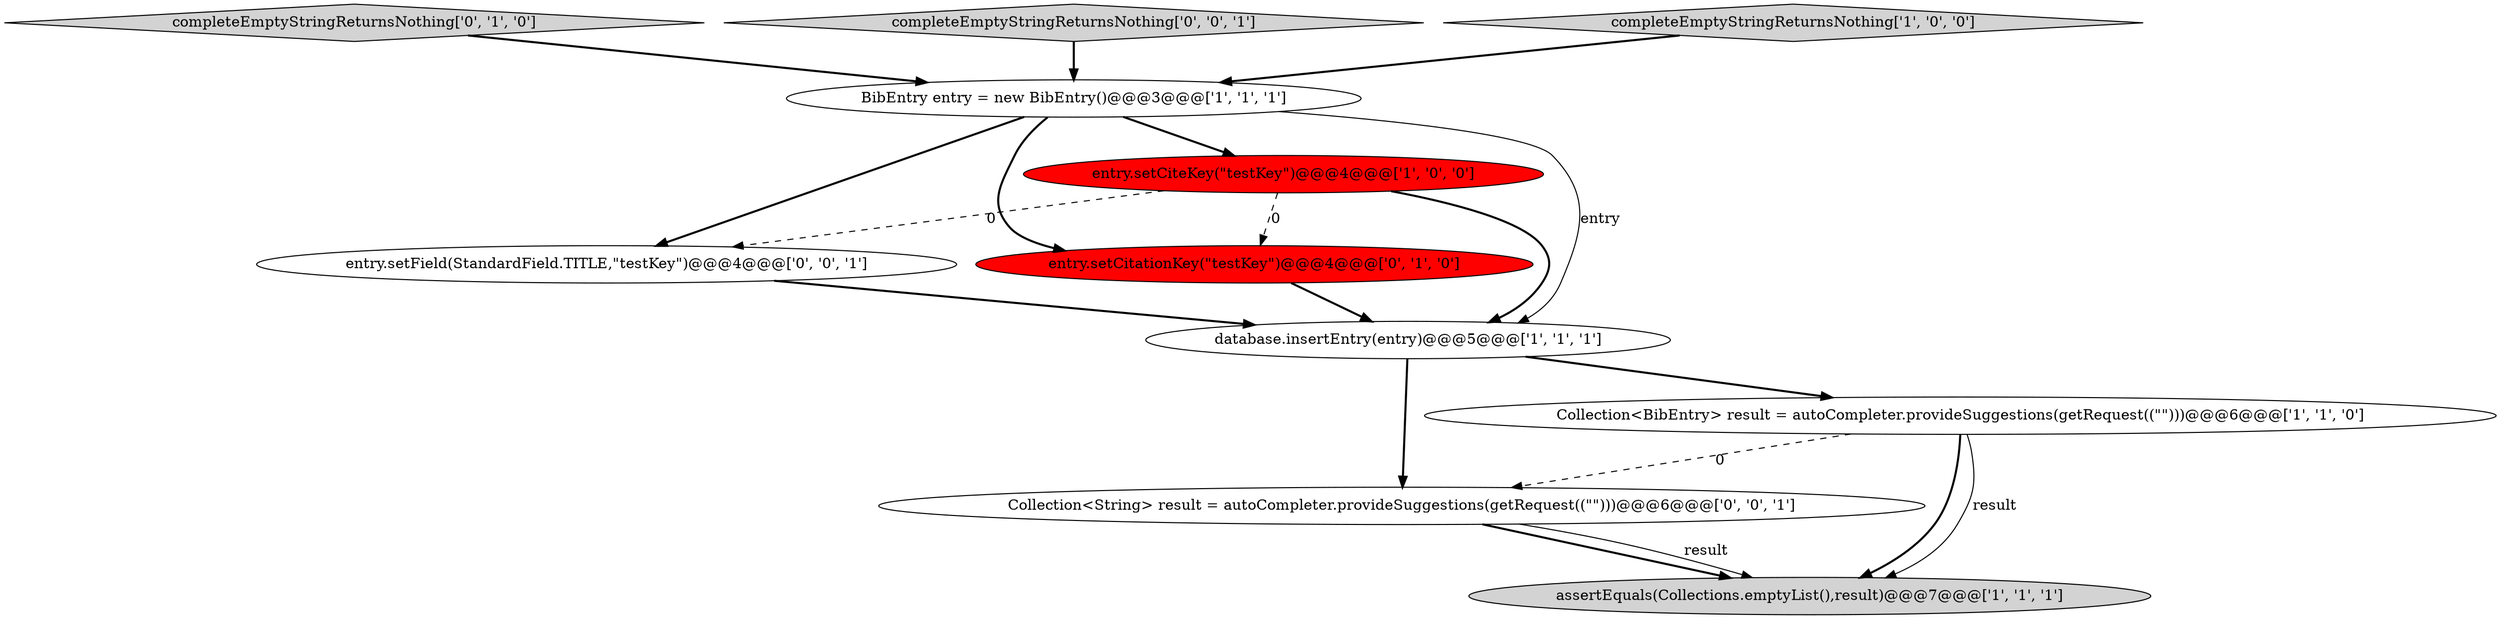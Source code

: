 digraph {
7 [style = filled, label = "completeEmptyStringReturnsNothing['0', '1', '0']", fillcolor = lightgray, shape = diamond image = "AAA0AAABBB2BBB"];
3 [style = filled, label = "assertEquals(Collections.emptyList(),result)@@@7@@@['1', '1', '1']", fillcolor = lightgray, shape = ellipse image = "AAA0AAABBB1BBB"];
0 [style = filled, label = "Collection<BibEntry> result = autoCompleter.provideSuggestions(getRequest((\"\")))@@@6@@@['1', '1', '0']", fillcolor = white, shape = ellipse image = "AAA0AAABBB1BBB"];
4 [style = filled, label = "entry.setCiteKey(\"testKey\")@@@4@@@['1', '0', '0']", fillcolor = red, shape = ellipse image = "AAA1AAABBB1BBB"];
10 [style = filled, label = "entry.setField(StandardField.TITLE,\"testKey\")@@@4@@@['0', '0', '1']", fillcolor = white, shape = ellipse image = "AAA0AAABBB3BBB"];
6 [style = filled, label = "entry.setCitationKey(\"testKey\")@@@4@@@['0', '1', '0']", fillcolor = red, shape = ellipse image = "AAA1AAABBB2BBB"];
2 [style = filled, label = "database.insertEntry(entry)@@@5@@@['1', '1', '1']", fillcolor = white, shape = ellipse image = "AAA0AAABBB1BBB"];
8 [style = filled, label = "completeEmptyStringReturnsNothing['0', '0', '1']", fillcolor = lightgray, shape = diamond image = "AAA0AAABBB3BBB"];
1 [style = filled, label = "BibEntry entry = new BibEntry()@@@3@@@['1', '1', '1']", fillcolor = white, shape = ellipse image = "AAA0AAABBB1BBB"];
9 [style = filled, label = "Collection<String> result = autoCompleter.provideSuggestions(getRequest((\"\")))@@@6@@@['0', '0', '1']", fillcolor = white, shape = ellipse image = "AAA0AAABBB3BBB"];
5 [style = filled, label = "completeEmptyStringReturnsNothing['1', '0', '0']", fillcolor = lightgray, shape = diamond image = "AAA0AAABBB1BBB"];
0->3 [style = bold, label=""];
9->3 [style = bold, label=""];
8->1 [style = bold, label=""];
5->1 [style = bold, label=""];
1->4 [style = bold, label=""];
10->2 [style = bold, label=""];
2->0 [style = bold, label=""];
1->6 [style = bold, label=""];
7->1 [style = bold, label=""];
4->2 [style = bold, label=""];
2->9 [style = bold, label=""];
1->2 [style = solid, label="entry"];
4->10 [style = dashed, label="0"];
9->3 [style = solid, label="result"];
4->6 [style = dashed, label="0"];
1->10 [style = bold, label=""];
0->9 [style = dashed, label="0"];
6->2 [style = bold, label=""];
0->3 [style = solid, label="result"];
}
